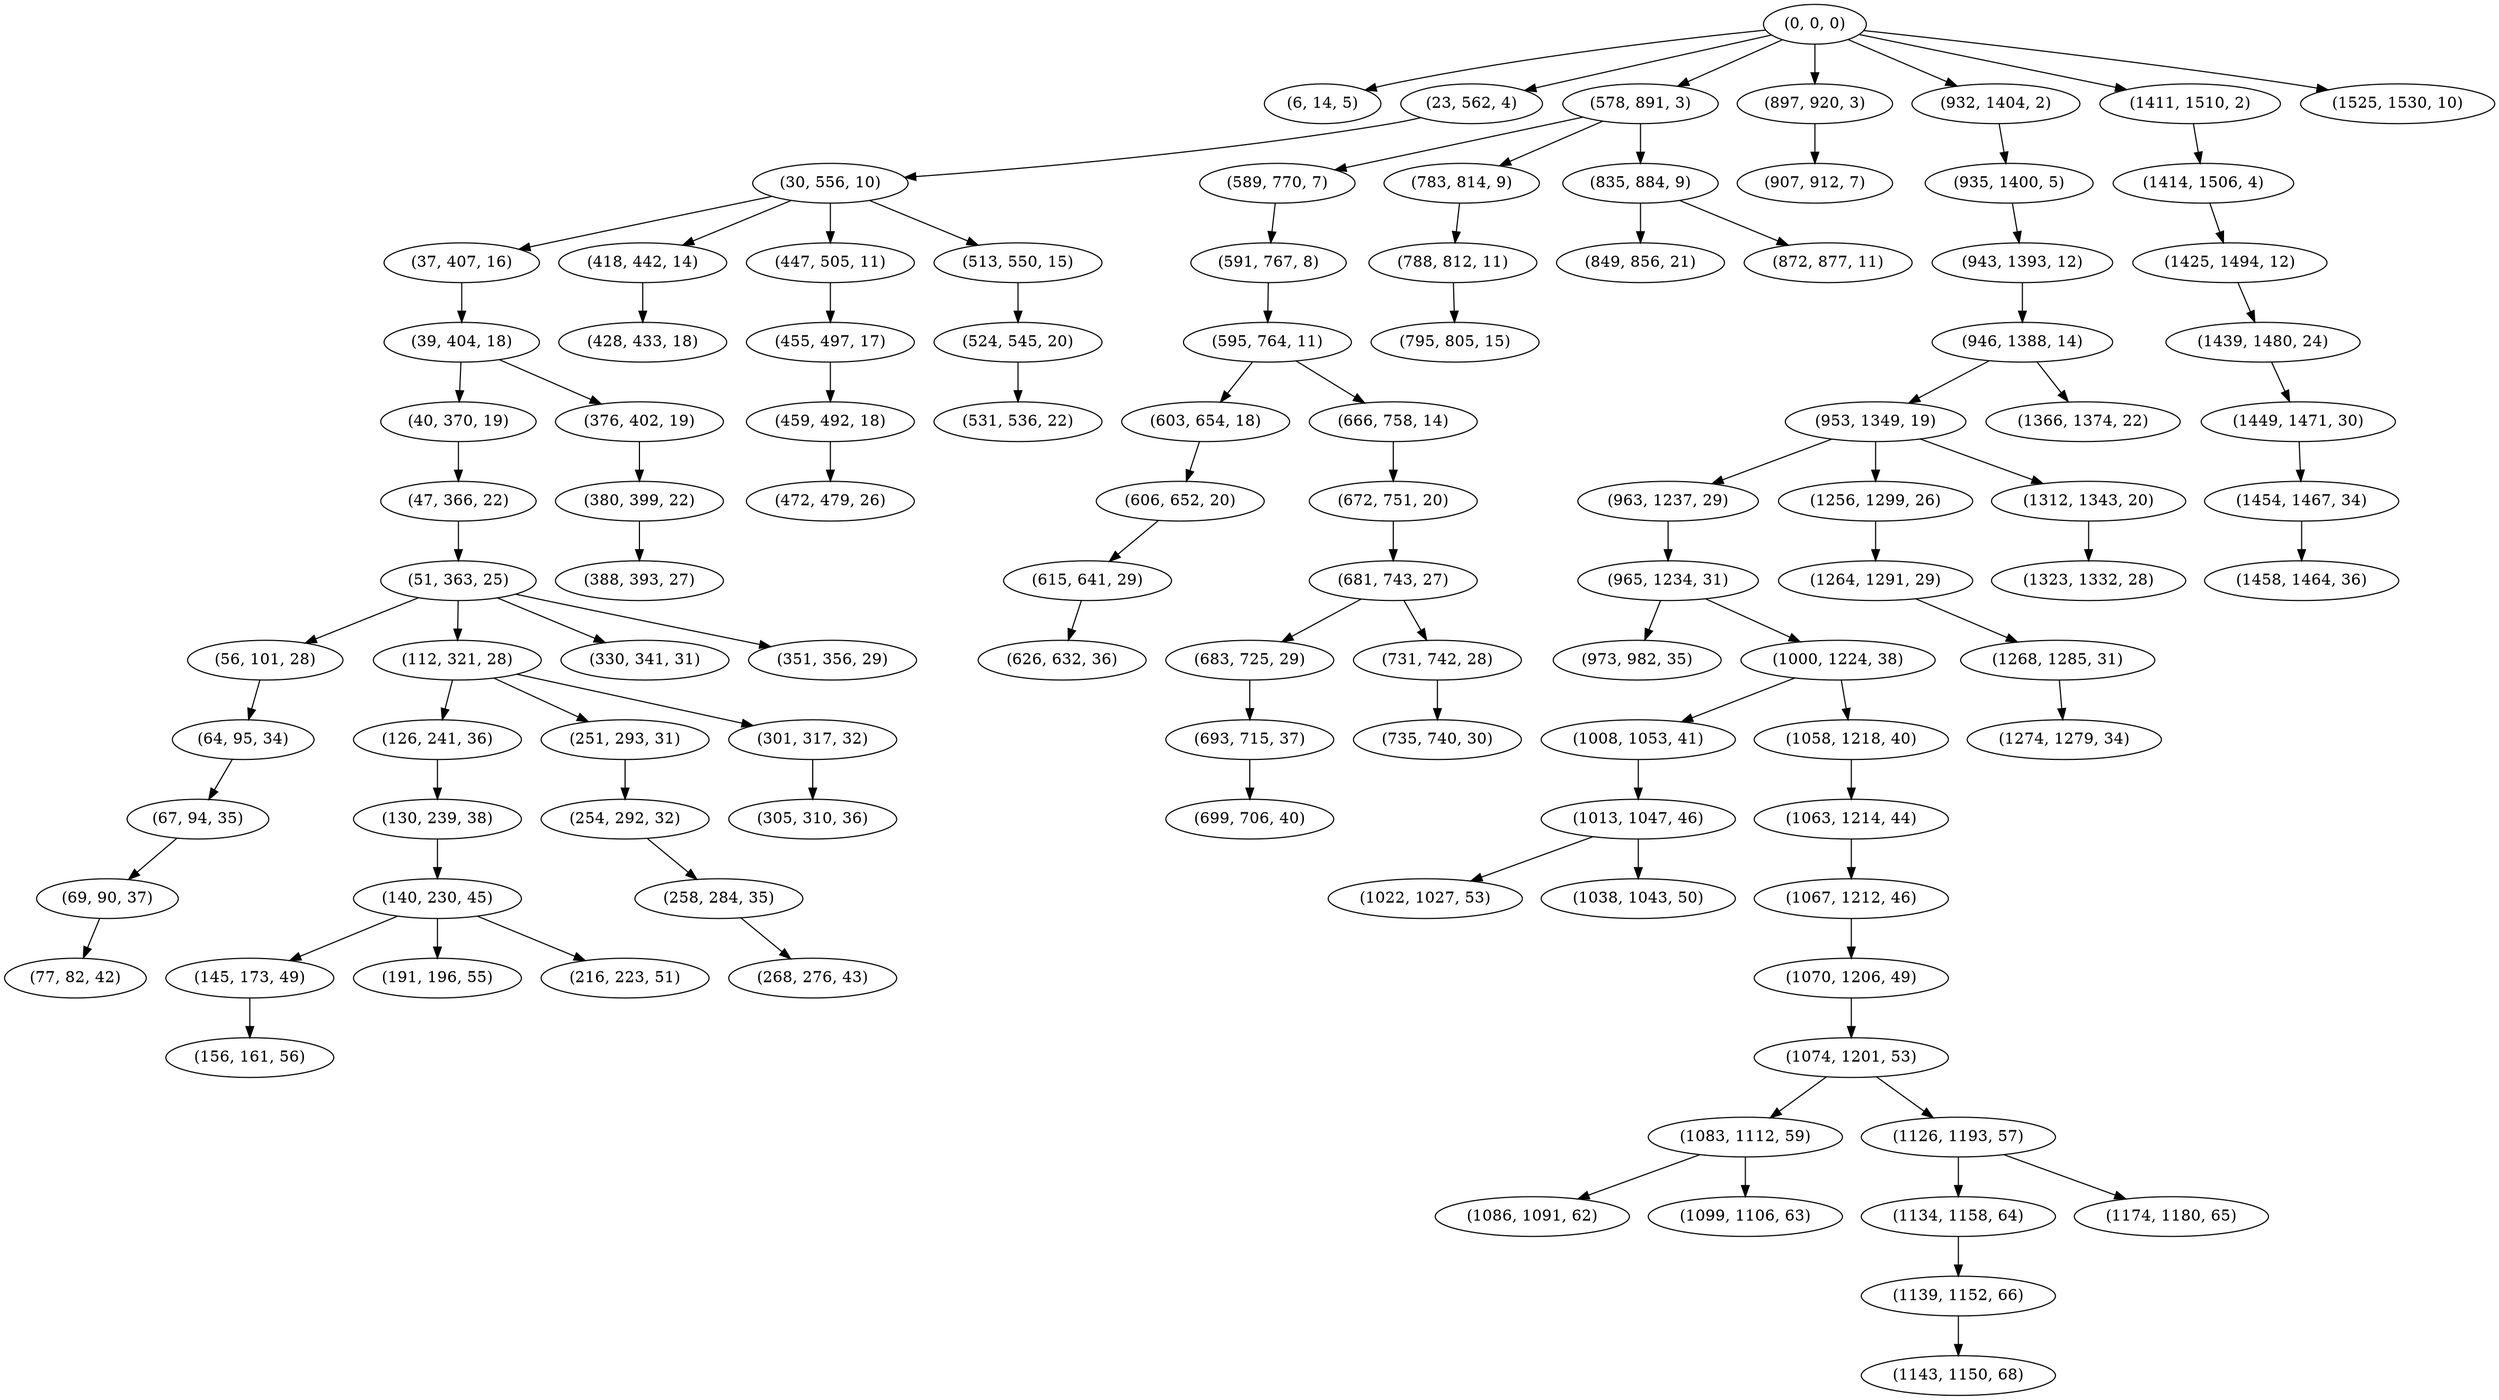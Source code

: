 digraph tree {
    "(0, 0, 0)";
    "(6, 14, 5)";
    "(23, 562, 4)";
    "(30, 556, 10)";
    "(37, 407, 16)";
    "(39, 404, 18)";
    "(40, 370, 19)";
    "(47, 366, 22)";
    "(51, 363, 25)";
    "(56, 101, 28)";
    "(64, 95, 34)";
    "(67, 94, 35)";
    "(69, 90, 37)";
    "(77, 82, 42)";
    "(112, 321, 28)";
    "(126, 241, 36)";
    "(130, 239, 38)";
    "(140, 230, 45)";
    "(145, 173, 49)";
    "(156, 161, 56)";
    "(191, 196, 55)";
    "(216, 223, 51)";
    "(251, 293, 31)";
    "(254, 292, 32)";
    "(258, 284, 35)";
    "(268, 276, 43)";
    "(301, 317, 32)";
    "(305, 310, 36)";
    "(330, 341, 31)";
    "(351, 356, 29)";
    "(376, 402, 19)";
    "(380, 399, 22)";
    "(388, 393, 27)";
    "(418, 442, 14)";
    "(428, 433, 18)";
    "(447, 505, 11)";
    "(455, 497, 17)";
    "(459, 492, 18)";
    "(472, 479, 26)";
    "(513, 550, 15)";
    "(524, 545, 20)";
    "(531, 536, 22)";
    "(578, 891, 3)";
    "(589, 770, 7)";
    "(591, 767, 8)";
    "(595, 764, 11)";
    "(603, 654, 18)";
    "(606, 652, 20)";
    "(615, 641, 29)";
    "(626, 632, 36)";
    "(666, 758, 14)";
    "(672, 751, 20)";
    "(681, 743, 27)";
    "(683, 725, 29)";
    "(693, 715, 37)";
    "(699, 706, 40)";
    "(731, 742, 28)";
    "(735, 740, 30)";
    "(783, 814, 9)";
    "(788, 812, 11)";
    "(795, 805, 15)";
    "(835, 884, 9)";
    "(849, 856, 21)";
    "(872, 877, 11)";
    "(897, 920, 3)";
    "(907, 912, 7)";
    "(932, 1404, 2)";
    "(935, 1400, 5)";
    "(943, 1393, 12)";
    "(946, 1388, 14)";
    "(953, 1349, 19)";
    "(963, 1237, 29)";
    "(965, 1234, 31)";
    "(973, 982, 35)";
    "(1000, 1224, 38)";
    "(1008, 1053, 41)";
    "(1013, 1047, 46)";
    "(1022, 1027, 53)";
    "(1038, 1043, 50)";
    "(1058, 1218, 40)";
    "(1063, 1214, 44)";
    "(1067, 1212, 46)";
    "(1070, 1206, 49)";
    "(1074, 1201, 53)";
    "(1083, 1112, 59)";
    "(1086, 1091, 62)";
    "(1099, 1106, 63)";
    "(1126, 1193, 57)";
    "(1134, 1158, 64)";
    "(1139, 1152, 66)";
    "(1143, 1150, 68)";
    "(1174, 1180, 65)";
    "(1256, 1299, 26)";
    "(1264, 1291, 29)";
    "(1268, 1285, 31)";
    "(1274, 1279, 34)";
    "(1312, 1343, 20)";
    "(1323, 1332, 28)";
    "(1366, 1374, 22)";
    "(1411, 1510, 2)";
    "(1414, 1506, 4)";
    "(1425, 1494, 12)";
    "(1439, 1480, 24)";
    "(1449, 1471, 30)";
    "(1454, 1467, 34)";
    "(1458, 1464, 36)";
    "(1525, 1530, 10)";
    "(0, 0, 0)" -> "(6, 14, 5)";
    "(0, 0, 0)" -> "(23, 562, 4)";
    "(0, 0, 0)" -> "(578, 891, 3)";
    "(0, 0, 0)" -> "(897, 920, 3)";
    "(0, 0, 0)" -> "(932, 1404, 2)";
    "(0, 0, 0)" -> "(1411, 1510, 2)";
    "(0, 0, 0)" -> "(1525, 1530, 10)";
    "(23, 562, 4)" -> "(30, 556, 10)";
    "(30, 556, 10)" -> "(37, 407, 16)";
    "(30, 556, 10)" -> "(418, 442, 14)";
    "(30, 556, 10)" -> "(447, 505, 11)";
    "(30, 556, 10)" -> "(513, 550, 15)";
    "(37, 407, 16)" -> "(39, 404, 18)";
    "(39, 404, 18)" -> "(40, 370, 19)";
    "(39, 404, 18)" -> "(376, 402, 19)";
    "(40, 370, 19)" -> "(47, 366, 22)";
    "(47, 366, 22)" -> "(51, 363, 25)";
    "(51, 363, 25)" -> "(56, 101, 28)";
    "(51, 363, 25)" -> "(112, 321, 28)";
    "(51, 363, 25)" -> "(330, 341, 31)";
    "(51, 363, 25)" -> "(351, 356, 29)";
    "(56, 101, 28)" -> "(64, 95, 34)";
    "(64, 95, 34)" -> "(67, 94, 35)";
    "(67, 94, 35)" -> "(69, 90, 37)";
    "(69, 90, 37)" -> "(77, 82, 42)";
    "(112, 321, 28)" -> "(126, 241, 36)";
    "(112, 321, 28)" -> "(251, 293, 31)";
    "(112, 321, 28)" -> "(301, 317, 32)";
    "(126, 241, 36)" -> "(130, 239, 38)";
    "(130, 239, 38)" -> "(140, 230, 45)";
    "(140, 230, 45)" -> "(145, 173, 49)";
    "(140, 230, 45)" -> "(191, 196, 55)";
    "(140, 230, 45)" -> "(216, 223, 51)";
    "(145, 173, 49)" -> "(156, 161, 56)";
    "(251, 293, 31)" -> "(254, 292, 32)";
    "(254, 292, 32)" -> "(258, 284, 35)";
    "(258, 284, 35)" -> "(268, 276, 43)";
    "(301, 317, 32)" -> "(305, 310, 36)";
    "(376, 402, 19)" -> "(380, 399, 22)";
    "(380, 399, 22)" -> "(388, 393, 27)";
    "(418, 442, 14)" -> "(428, 433, 18)";
    "(447, 505, 11)" -> "(455, 497, 17)";
    "(455, 497, 17)" -> "(459, 492, 18)";
    "(459, 492, 18)" -> "(472, 479, 26)";
    "(513, 550, 15)" -> "(524, 545, 20)";
    "(524, 545, 20)" -> "(531, 536, 22)";
    "(578, 891, 3)" -> "(589, 770, 7)";
    "(578, 891, 3)" -> "(783, 814, 9)";
    "(578, 891, 3)" -> "(835, 884, 9)";
    "(589, 770, 7)" -> "(591, 767, 8)";
    "(591, 767, 8)" -> "(595, 764, 11)";
    "(595, 764, 11)" -> "(603, 654, 18)";
    "(595, 764, 11)" -> "(666, 758, 14)";
    "(603, 654, 18)" -> "(606, 652, 20)";
    "(606, 652, 20)" -> "(615, 641, 29)";
    "(615, 641, 29)" -> "(626, 632, 36)";
    "(666, 758, 14)" -> "(672, 751, 20)";
    "(672, 751, 20)" -> "(681, 743, 27)";
    "(681, 743, 27)" -> "(683, 725, 29)";
    "(681, 743, 27)" -> "(731, 742, 28)";
    "(683, 725, 29)" -> "(693, 715, 37)";
    "(693, 715, 37)" -> "(699, 706, 40)";
    "(731, 742, 28)" -> "(735, 740, 30)";
    "(783, 814, 9)" -> "(788, 812, 11)";
    "(788, 812, 11)" -> "(795, 805, 15)";
    "(835, 884, 9)" -> "(849, 856, 21)";
    "(835, 884, 9)" -> "(872, 877, 11)";
    "(897, 920, 3)" -> "(907, 912, 7)";
    "(932, 1404, 2)" -> "(935, 1400, 5)";
    "(935, 1400, 5)" -> "(943, 1393, 12)";
    "(943, 1393, 12)" -> "(946, 1388, 14)";
    "(946, 1388, 14)" -> "(953, 1349, 19)";
    "(946, 1388, 14)" -> "(1366, 1374, 22)";
    "(953, 1349, 19)" -> "(963, 1237, 29)";
    "(953, 1349, 19)" -> "(1256, 1299, 26)";
    "(953, 1349, 19)" -> "(1312, 1343, 20)";
    "(963, 1237, 29)" -> "(965, 1234, 31)";
    "(965, 1234, 31)" -> "(973, 982, 35)";
    "(965, 1234, 31)" -> "(1000, 1224, 38)";
    "(1000, 1224, 38)" -> "(1008, 1053, 41)";
    "(1000, 1224, 38)" -> "(1058, 1218, 40)";
    "(1008, 1053, 41)" -> "(1013, 1047, 46)";
    "(1013, 1047, 46)" -> "(1022, 1027, 53)";
    "(1013, 1047, 46)" -> "(1038, 1043, 50)";
    "(1058, 1218, 40)" -> "(1063, 1214, 44)";
    "(1063, 1214, 44)" -> "(1067, 1212, 46)";
    "(1067, 1212, 46)" -> "(1070, 1206, 49)";
    "(1070, 1206, 49)" -> "(1074, 1201, 53)";
    "(1074, 1201, 53)" -> "(1083, 1112, 59)";
    "(1074, 1201, 53)" -> "(1126, 1193, 57)";
    "(1083, 1112, 59)" -> "(1086, 1091, 62)";
    "(1083, 1112, 59)" -> "(1099, 1106, 63)";
    "(1126, 1193, 57)" -> "(1134, 1158, 64)";
    "(1126, 1193, 57)" -> "(1174, 1180, 65)";
    "(1134, 1158, 64)" -> "(1139, 1152, 66)";
    "(1139, 1152, 66)" -> "(1143, 1150, 68)";
    "(1256, 1299, 26)" -> "(1264, 1291, 29)";
    "(1264, 1291, 29)" -> "(1268, 1285, 31)";
    "(1268, 1285, 31)" -> "(1274, 1279, 34)";
    "(1312, 1343, 20)" -> "(1323, 1332, 28)";
    "(1411, 1510, 2)" -> "(1414, 1506, 4)";
    "(1414, 1506, 4)" -> "(1425, 1494, 12)";
    "(1425, 1494, 12)" -> "(1439, 1480, 24)";
    "(1439, 1480, 24)" -> "(1449, 1471, 30)";
    "(1449, 1471, 30)" -> "(1454, 1467, 34)";
    "(1454, 1467, 34)" -> "(1458, 1464, 36)";
}
